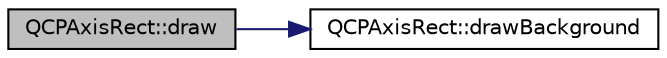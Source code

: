 digraph "QCPAxisRect::draw"
{
  edge [fontname="Helvetica",fontsize="10",labelfontname="Helvetica",labelfontsize="10"];
  node [fontname="Helvetica",fontsize="10",shape=record];
  rankdir="LR";
  Node134 [label="QCPAxisRect::draw",height=0.2,width=0.4,color="black", fillcolor="grey75", style="filled", fontcolor="black"];
  Node134 -> Node135 [color="midnightblue",fontsize="10",style="solid",fontname="Helvetica"];
  Node135 [label="QCPAxisRect::drawBackground",height=0.2,width=0.4,color="black", fillcolor="white", style="filled",URL="$d8/dad/class_q_c_p_axis_rect.html#ab49d338d1ce74b476fcead5b32cf06dc"];
}
